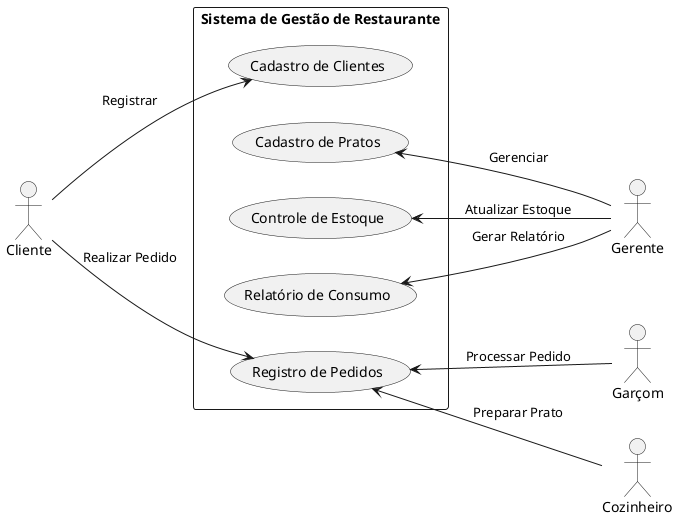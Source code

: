 @startuml "Sistema de Gestão de Restaurante"
left to right direction

actor "Cliente" as client
actor "Garçom" as waiter
actor "Cozinheiro" as chef
actor "Gerente" as manager

rectangle "Sistema de Gestão de Restaurante" {
    usecase "Cadastro de Clientes" as UC1
    usecase "Cadastro de Pratos" as UC2
    usecase "Registro de Pedidos" as UC3
    usecase "Controle de Estoque" as UC4
    usecase "Relatório de Consumo" as UC5
}

client --> UC1 : Registrar
client --> UC3 : Realizar Pedido

UC3 <-- waiter : Processar Pedido
UC3 <-- chef : Preparar Prato

UC2 <-- manager : Gerenciar
UC4 <-- manager : Atualizar Estoque
UC5 <-- manager : Gerar Relatório

@enduml

